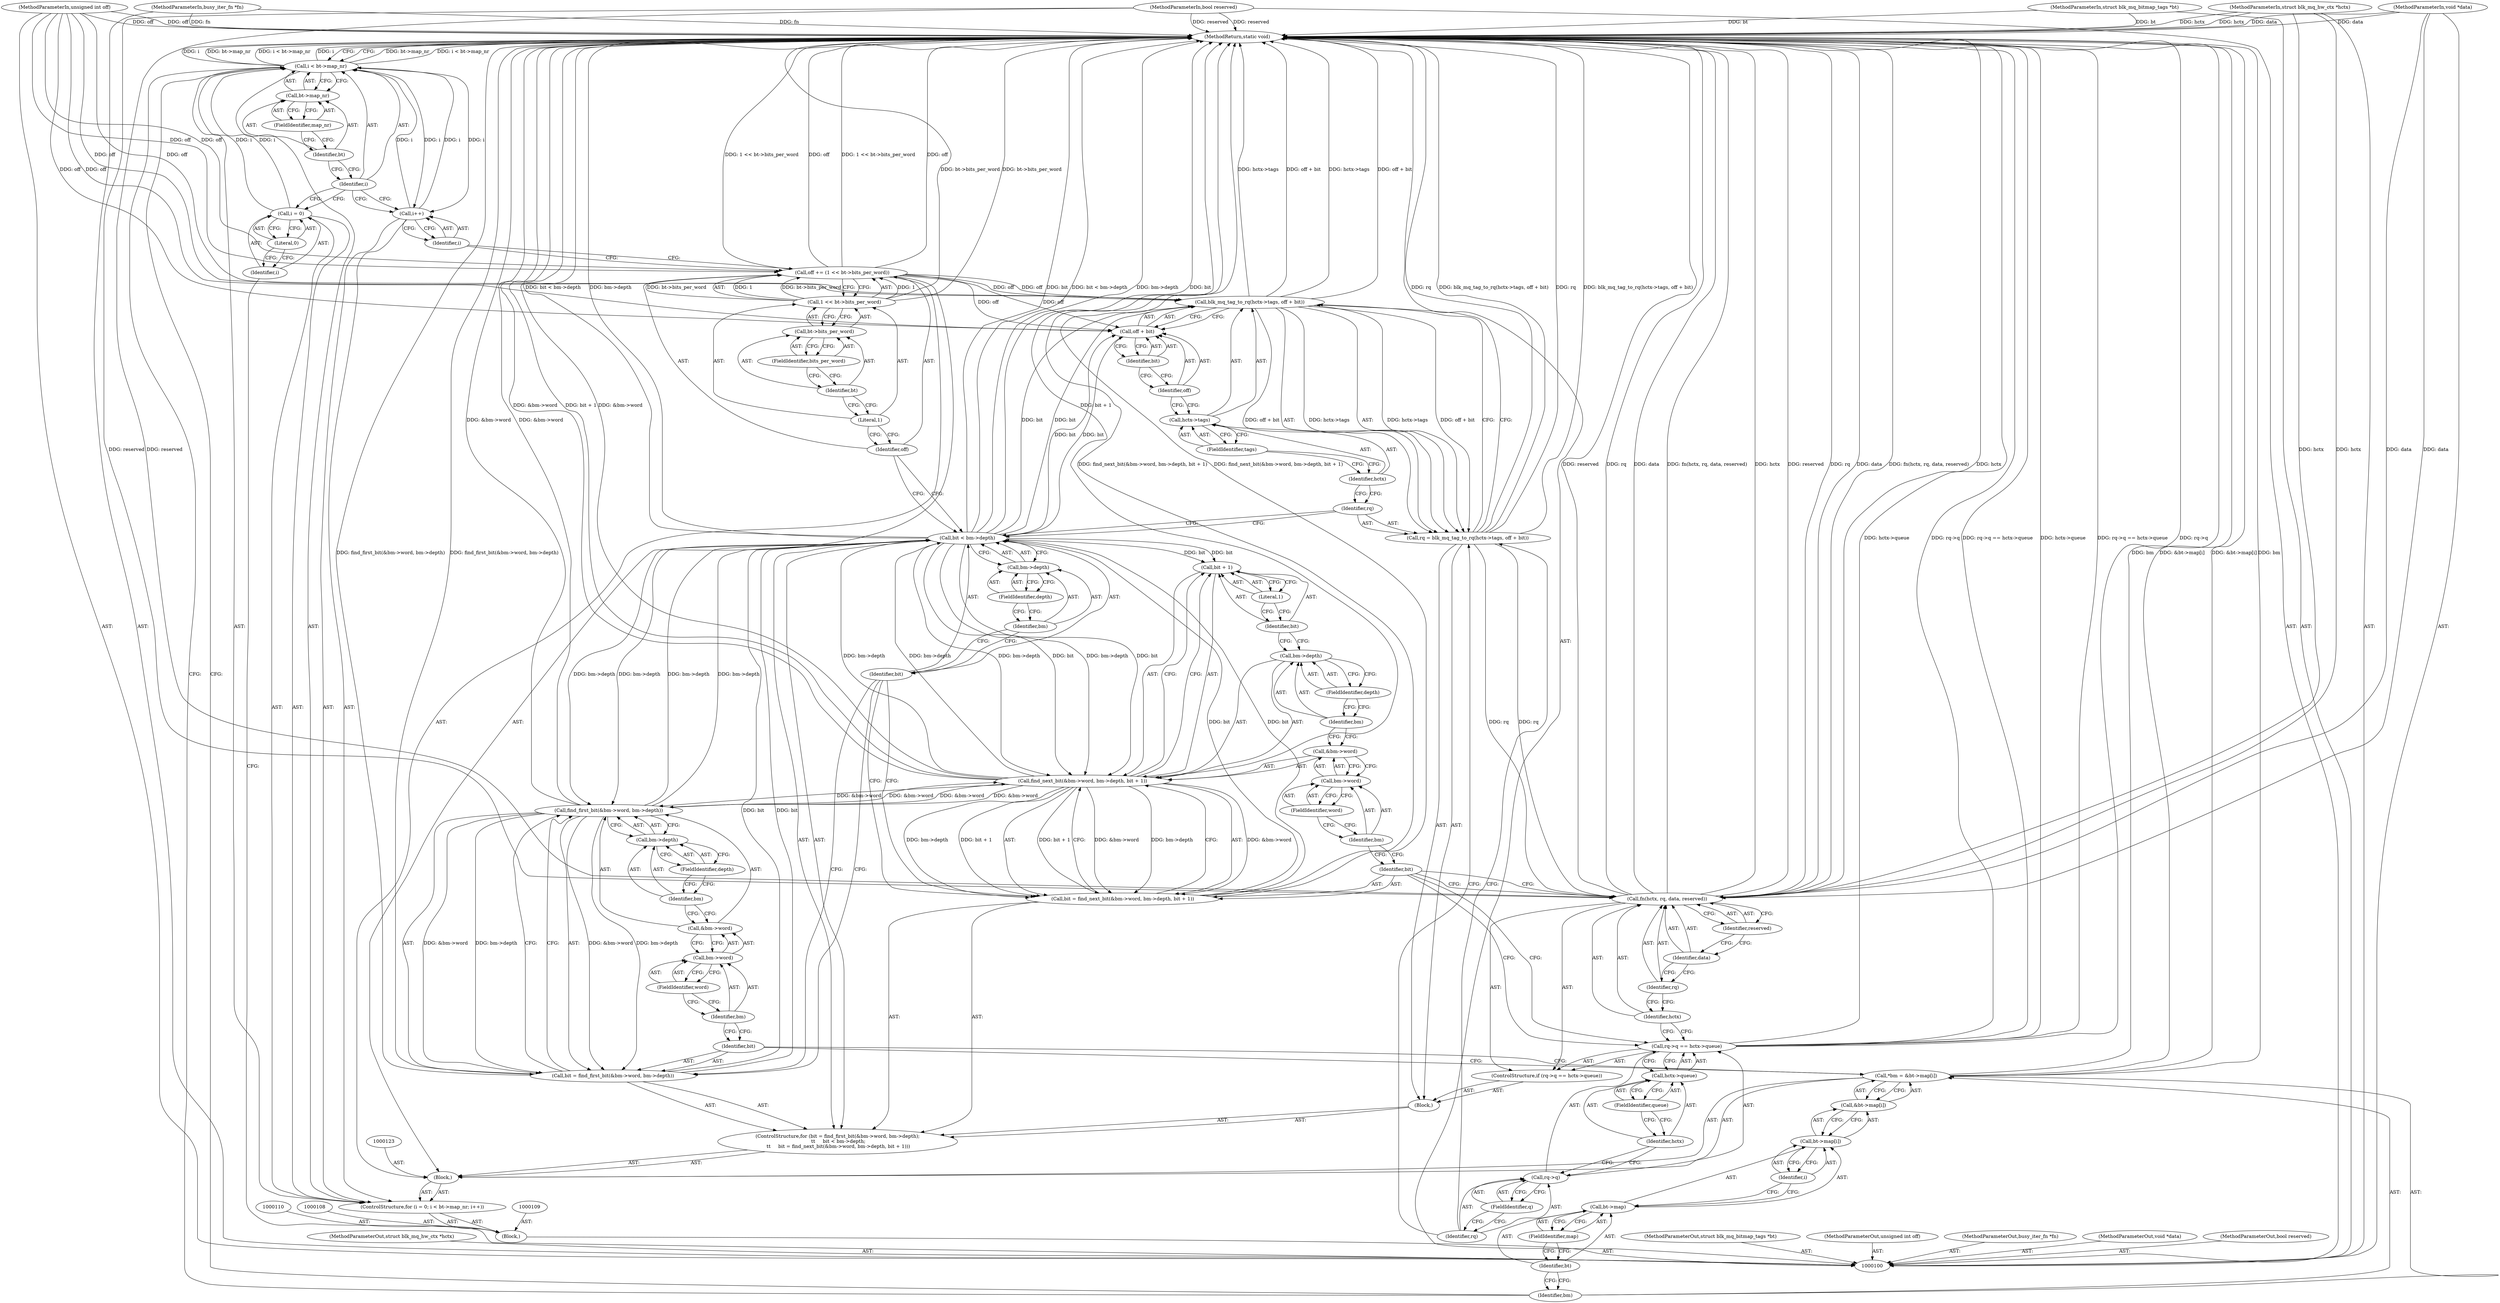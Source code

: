 digraph "1_linux_0048b4837affd153897ed1222283492070027aa9_1" {
"1000191" [label="(MethodReturn,static void)"];
"1000101" [label="(MethodParameterIn,struct blk_mq_hw_ctx *hctx)"];
"1000275" [label="(MethodParameterOut,struct blk_mq_hw_ctx *hctx)"];
"1000135" [label="(Call,find_first_bit(&bm->word, bm->depth))"];
"1000136" [label="(Call,&bm->word)"];
"1000132" [label="(ControlStructure,for (bit = find_first_bit(&bm->word, bm->depth);\n \t\t     bit < bm->depth;\n \t\t     bit = find_next_bit(&bm->word, bm->depth, bit + 1)))"];
"1000137" [label="(Call,bm->word)"];
"1000138" [label="(Identifier,bm)"];
"1000139" [label="(FieldIdentifier,word)"];
"1000140" [label="(Call,bm->depth)"];
"1000141" [label="(Identifier,bm)"];
"1000142" [label="(FieldIdentifier,depth)"];
"1000133" [label="(Call,bit = find_first_bit(&bm->word, bm->depth))"];
"1000134" [label="(Identifier,bit)"];
"1000145" [label="(Call,bm->depth)"];
"1000146" [label="(Identifier,bm)"];
"1000147" [label="(FieldIdentifier,depth)"];
"1000143" [label="(Call,bit < bm->depth)"];
"1000144" [label="(Identifier,bit)"];
"1000150" [label="(Call,find_next_bit(&bm->word, bm->depth, bit + 1))"];
"1000151" [label="(Call,&bm->word)"];
"1000152" [label="(Call,bm->word)"];
"1000153" [label="(Identifier,bm)"];
"1000154" [label="(FieldIdentifier,word)"];
"1000155" [label="(Call,bm->depth)"];
"1000156" [label="(Identifier,bm)"];
"1000157" [label="(FieldIdentifier,depth)"];
"1000158" [label="(Call,bit + 1)"];
"1000159" [label="(Identifier,bit)"];
"1000160" [label="(Literal,1)"];
"1000161" [label="(Block,)"];
"1000148" [label="(Call,bit = find_next_bit(&bm->word, bm->depth, bit + 1))"];
"1000149" [label="(Identifier,bit)"];
"1000164" [label="(Call,blk_mq_tag_to_rq(hctx->tags, off + bit))"];
"1000165" [label="(Call,hctx->tags)"];
"1000166" [label="(Identifier,hctx)"];
"1000167" [label="(FieldIdentifier,tags)"];
"1000168" [label="(Call,off + bit)"];
"1000169" [label="(Identifier,off)"];
"1000170" [label="(Identifier,bit)"];
"1000162" [label="(Call,rq = blk_mq_tag_to_rq(hctx->tags, off + bit))"];
"1000163" [label="(Identifier,rq)"];
"1000175" [label="(FieldIdentifier,q)"];
"1000176" [label="(Call,hctx->queue)"];
"1000177" [label="(Identifier,hctx)"];
"1000178" [label="(FieldIdentifier,queue)"];
"1000171" [label="(ControlStructure,if (rq->q == hctx->queue))"];
"1000172" [label="(Call,rq->q == hctx->queue)"];
"1000173" [label="(Call,rq->q)"];
"1000174" [label="(Identifier,rq)"];
"1000181" [label="(Identifier,rq)"];
"1000182" [label="(Identifier,data)"];
"1000183" [label="(Identifier,reserved)"];
"1000179" [label="(Call,fn(hctx, rq, data, reserved))"];
"1000180" [label="(Identifier,hctx)"];
"1000186" [label="(Call,1 << bt->bits_per_word)"];
"1000187" [label="(Literal,1)"];
"1000188" [label="(Call,bt->bits_per_word)"];
"1000189" [label="(Identifier,bt)"];
"1000190" [label="(FieldIdentifier,bits_per_word)"];
"1000184" [label="(Call,off += (1 << bt->bits_per_word))"];
"1000185" [label="(Identifier,off)"];
"1000102" [label="(MethodParameterIn,struct blk_mq_bitmap_tags *bt)"];
"1000276" [label="(MethodParameterOut,struct blk_mq_bitmap_tags *bt)"];
"1000103" [label="(MethodParameterIn,unsigned int off)"];
"1000277" [label="(MethodParameterOut,unsigned int off)"];
"1000104" [label="(MethodParameterIn,busy_iter_fn *fn)"];
"1000278" [label="(MethodParameterOut,busy_iter_fn *fn)"];
"1000105" [label="(MethodParameterIn,void *data)"];
"1000279" [label="(MethodParameterOut,void *data)"];
"1000106" [label="(MethodParameterIn,bool reserved)"];
"1000280" [label="(MethodParameterOut,bool reserved)"];
"1000107" [label="(Block,)"];
"1000111" [label="(ControlStructure,for (i = 0; i < bt->map_nr; i++))"];
"1000114" [label="(Literal,0)"];
"1000115" [label="(Call,i < bt->map_nr)"];
"1000116" [label="(Identifier,i)"];
"1000117" [label="(Call,bt->map_nr)"];
"1000118" [label="(Identifier,bt)"];
"1000119" [label="(FieldIdentifier,map_nr)"];
"1000120" [label="(Call,i++)"];
"1000121" [label="(Identifier,i)"];
"1000112" [label="(Call,i = 0)"];
"1000113" [label="(Identifier,i)"];
"1000122" [label="(Block,)"];
"1000124" [label="(Call,*bm = &bt->map[i])"];
"1000125" [label="(Identifier,bm)"];
"1000126" [label="(Call,&bt->map[i])"];
"1000127" [label="(Call,bt->map[i])"];
"1000128" [label="(Call,bt->map)"];
"1000129" [label="(Identifier,bt)"];
"1000130" [label="(FieldIdentifier,map)"];
"1000131" [label="(Identifier,i)"];
"1000191" -> "1000100"  [label="AST: "];
"1000191" -> "1000115"  [label="CFG: "];
"1000172" -> "1000191"  [label="DDG: rq->q == hctx->queue"];
"1000172" -> "1000191"  [label="DDG: hctx->queue"];
"1000172" -> "1000191"  [label="DDG: rq->q"];
"1000124" -> "1000191"  [label="DDG: bm"];
"1000124" -> "1000191"  [label="DDG: &bt->map[i]"];
"1000184" -> "1000191"  [label="DDG: off"];
"1000184" -> "1000191"  [label="DDG: 1 << bt->bits_per_word"];
"1000150" -> "1000191"  [label="DDG: &bm->word"];
"1000150" -> "1000191"  [label="DDG: bit + 1"];
"1000105" -> "1000191"  [label="DDG: data"];
"1000179" -> "1000191"  [label="DDG: rq"];
"1000179" -> "1000191"  [label="DDG: data"];
"1000179" -> "1000191"  [label="DDG: fn(hctx, rq, data, reserved)"];
"1000179" -> "1000191"  [label="DDG: hctx"];
"1000179" -> "1000191"  [label="DDG: reserved"];
"1000148" -> "1000191"  [label="DDG: find_next_bit(&bm->word, bm->depth, bit + 1)"];
"1000106" -> "1000191"  [label="DDG: reserved"];
"1000186" -> "1000191"  [label="DDG: bt->bits_per_word"];
"1000115" -> "1000191"  [label="DDG: bt->map_nr"];
"1000115" -> "1000191"  [label="DDG: i < bt->map_nr"];
"1000115" -> "1000191"  [label="DDG: i"];
"1000164" -> "1000191"  [label="DDG: off + bit"];
"1000164" -> "1000191"  [label="DDG: hctx->tags"];
"1000162" -> "1000191"  [label="DDG: blk_mq_tag_to_rq(hctx->tags, off + bit)"];
"1000162" -> "1000191"  [label="DDG: rq"];
"1000104" -> "1000191"  [label="DDG: fn"];
"1000143" -> "1000191"  [label="DDG: bit"];
"1000143" -> "1000191"  [label="DDG: bit < bm->depth"];
"1000143" -> "1000191"  [label="DDG: bm->depth"];
"1000103" -> "1000191"  [label="DDG: off"];
"1000102" -> "1000191"  [label="DDG: bt"];
"1000133" -> "1000191"  [label="DDG: find_first_bit(&bm->word, bm->depth)"];
"1000101" -> "1000191"  [label="DDG: hctx"];
"1000135" -> "1000191"  [label="DDG: &bm->word"];
"1000101" -> "1000100"  [label="AST: "];
"1000101" -> "1000191"  [label="DDG: hctx"];
"1000101" -> "1000179"  [label="DDG: hctx"];
"1000275" -> "1000100"  [label="AST: "];
"1000135" -> "1000133"  [label="AST: "];
"1000135" -> "1000140"  [label="CFG: "];
"1000136" -> "1000135"  [label="AST: "];
"1000140" -> "1000135"  [label="AST: "];
"1000133" -> "1000135"  [label="CFG: "];
"1000135" -> "1000191"  [label="DDG: &bm->word"];
"1000135" -> "1000133"  [label="DDG: &bm->word"];
"1000135" -> "1000133"  [label="DDG: bm->depth"];
"1000150" -> "1000135"  [label="DDG: &bm->word"];
"1000143" -> "1000135"  [label="DDG: bm->depth"];
"1000135" -> "1000143"  [label="DDG: bm->depth"];
"1000135" -> "1000150"  [label="DDG: &bm->word"];
"1000136" -> "1000135"  [label="AST: "];
"1000136" -> "1000137"  [label="CFG: "];
"1000137" -> "1000136"  [label="AST: "];
"1000141" -> "1000136"  [label="CFG: "];
"1000132" -> "1000122"  [label="AST: "];
"1000133" -> "1000132"  [label="AST: "];
"1000143" -> "1000132"  [label="AST: "];
"1000148" -> "1000132"  [label="AST: "];
"1000161" -> "1000132"  [label="AST: "];
"1000137" -> "1000136"  [label="AST: "];
"1000137" -> "1000139"  [label="CFG: "];
"1000138" -> "1000137"  [label="AST: "];
"1000139" -> "1000137"  [label="AST: "];
"1000136" -> "1000137"  [label="CFG: "];
"1000138" -> "1000137"  [label="AST: "];
"1000138" -> "1000134"  [label="CFG: "];
"1000139" -> "1000138"  [label="CFG: "];
"1000139" -> "1000137"  [label="AST: "];
"1000139" -> "1000138"  [label="CFG: "];
"1000137" -> "1000139"  [label="CFG: "];
"1000140" -> "1000135"  [label="AST: "];
"1000140" -> "1000142"  [label="CFG: "];
"1000141" -> "1000140"  [label="AST: "];
"1000142" -> "1000140"  [label="AST: "];
"1000135" -> "1000140"  [label="CFG: "];
"1000141" -> "1000140"  [label="AST: "];
"1000141" -> "1000136"  [label="CFG: "];
"1000142" -> "1000141"  [label="CFG: "];
"1000142" -> "1000140"  [label="AST: "];
"1000142" -> "1000141"  [label="CFG: "];
"1000140" -> "1000142"  [label="CFG: "];
"1000133" -> "1000132"  [label="AST: "];
"1000133" -> "1000135"  [label="CFG: "];
"1000134" -> "1000133"  [label="AST: "];
"1000135" -> "1000133"  [label="AST: "];
"1000144" -> "1000133"  [label="CFG: "];
"1000133" -> "1000191"  [label="DDG: find_first_bit(&bm->word, bm->depth)"];
"1000135" -> "1000133"  [label="DDG: &bm->word"];
"1000135" -> "1000133"  [label="DDG: bm->depth"];
"1000133" -> "1000143"  [label="DDG: bit"];
"1000134" -> "1000133"  [label="AST: "];
"1000134" -> "1000124"  [label="CFG: "];
"1000138" -> "1000134"  [label="CFG: "];
"1000145" -> "1000143"  [label="AST: "];
"1000145" -> "1000147"  [label="CFG: "];
"1000146" -> "1000145"  [label="AST: "];
"1000147" -> "1000145"  [label="AST: "];
"1000143" -> "1000145"  [label="CFG: "];
"1000146" -> "1000145"  [label="AST: "];
"1000146" -> "1000144"  [label="CFG: "];
"1000147" -> "1000146"  [label="CFG: "];
"1000147" -> "1000145"  [label="AST: "];
"1000147" -> "1000146"  [label="CFG: "];
"1000145" -> "1000147"  [label="CFG: "];
"1000143" -> "1000132"  [label="AST: "];
"1000143" -> "1000145"  [label="CFG: "];
"1000144" -> "1000143"  [label="AST: "];
"1000145" -> "1000143"  [label="AST: "];
"1000163" -> "1000143"  [label="CFG: "];
"1000185" -> "1000143"  [label="CFG: "];
"1000143" -> "1000191"  [label="DDG: bit"];
"1000143" -> "1000191"  [label="DDG: bit < bm->depth"];
"1000143" -> "1000191"  [label="DDG: bm->depth"];
"1000143" -> "1000135"  [label="DDG: bm->depth"];
"1000133" -> "1000143"  [label="DDG: bit"];
"1000148" -> "1000143"  [label="DDG: bit"];
"1000135" -> "1000143"  [label="DDG: bm->depth"];
"1000150" -> "1000143"  [label="DDG: bm->depth"];
"1000143" -> "1000150"  [label="DDG: bm->depth"];
"1000143" -> "1000150"  [label="DDG: bit"];
"1000143" -> "1000158"  [label="DDG: bit"];
"1000143" -> "1000164"  [label="DDG: bit"];
"1000143" -> "1000168"  [label="DDG: bit"];
"1000144" -> "1000143"  [label="AST: "];
"1000144" -> "1000133"  [label="CFG: "];
"1000144" -> "1000148"  [label="CFG: "];
"1000146" -> "1000144"  [label="CFG: "];
"1000150" -> "1000148"  [label="AST: "];
"1000150" -> "1000158"  [label="CFG: "];
"1000151" -> "1000150"  [label="AST: "];
"1000155" -> "1000150"  [label="AST: "];
"1000158" -> "1000150"  [label="AST: "];
"1000148" -> "1000150"  [label="CFG: "];
"1000150" -> "1000191"  [label="DDG: &bm->word"];
"1000150" -> "1000191"  [label="DDG: bit + 1"];
"1000150" -> "1000135"  [label="DDG: &bm->word"];
"1000150" -> "1000143"  [label="DDG: bm->depth"];
"1000150" -> "1000148"  [label="DDG: &bm->word"];
"1000150" -> "1000148"  [label="DDG: bm->depth"];
"1000150" -> "1000148"  [label="DDG: bit + 1"];
"1000135" -> "1000150"  [label="DDG: &bm->word"];
"1000143" -> "1000150"  [label="DDG: bm->depth"];
"1000143" -> "1000150"  [label="DDG: bit"];
"1000151" -> "1000150"  [label="AST: "];
"1000151" -> "1000152"  [label="CFG: "];
"1000152" -> "1000151"  [label="AST: "];
"1000156" -> "1000151"  [label="CFG: "];
"1000152" -> "1000151"  [label="AST: "];
"1000152" -> "1000154"  [label="CFG: "];
"1000153" -> "1000152"  [label="AST: "];
"1000154" -> "1000152"  [label="AST: "];
"1000151" -> "1000152"  [label="CFG: "];
"1000153" -> "1000152"  [label="AST: "];
"1000153" -> "1000149"  [label="CFG: "];
"1000154" -> "1000153"  [label="CFG: "];
"1000154" -> "1000152"  [label="AST: "];
"1000154" -> "1000153"  [label="CFG: "];
"1000152" -> "1000154"  [label="CFG: "];
"1000155" -> "1000150"  [label="AST: "];
"1000155" -> "1000157"  [label="CFG: "];
"1000156" -> "1000155"  [label="AST: "];
"1000157" -> "1000155"  [label="AST: "];
"1000159" -> "1000155"  [label="CFG: "];
"1000156" -> "1000155"  [label="AST: "];
"1000156" -> "1000151"  [label="CFG: "];
"1000157" -> "1000156"  [label="CFG: "];
"1000157" -> "1000155"  [label="AST: "];
"1000157" -> "1000156"  [label="CFG: "];
"1000155" -> "1000157"  [label="CFG: "];
"1000158" -> "1000150"  [label="AST: "];
"1000158" -> "1000160"  [label="CFG: "];
"1000159" -> "1000158"  [label="AST: "];
"1000160" -> "1000158"  [label="AST: "];
"1000150" -> "1000158"  [label="CFG: "];
"1000143" -> "1000158"  [label="DDG: bit"];
"1000159" -> "1000158"  [label="AST: "];
"1000159" -> "1000155"  [label="CFG: "];
"1000160" -> "1000159"  [label="CFG: "];
"1000160" -> "1000158"  [label="AST: "];
"1000160" -> "1000159"  [label="CFG: "];
"1000158" -> "1000160"  [label="CFG: "];
"1000161" -> "1000132"  [label="AST: "];
"1000162" -> "1000161"  [label="AST: "];
"1000171" -> "1000161"  [label="AST: "];
"1000148" -> "1000132"  [label="AST: "];
"1000148" -> "1000150"  [label="CFG: "];
"1000149" -> "1000148"  [label="AST: "];
"1000150" -> "1000148"  [label="AST: "];
"1000144" -> "1000148"  [label="CFG: "];
"1000148" -> "1000191"  [label="DDG: find_next_bit(&bm->word, bm->depth, bit + 1)"];
"1000148" -> "1000143"  [label="DDG: bit"];
"1000150" -> "1000148"  [label="DDG: &bm->word"];
"1000150" -> "1000148"  [label="DDG: bm->depth"];
"1000150" -> "1000148"  [label="DDG: bit + 1"];
"1000149" -> "1000148"  [label="AST: "];
"1000149" -> "1000179"  [label="CFG: "];
"1000149" -> "1000172"  [label="CFG: "];
"1000153" -> "1000149"  [label="CFG: "];
"1000164" -> "1000162"  [label="AST: "];
"1000164" -> "1000168"  [label="CFG: "];
"1000165" -> "1000164"  [label="AST: "];
"1000168" -> "1000164"  [label="AST: "];
"1000162" -> "1000164"  [label="CFG: "];
"1000164" -> "1000191"  [label="DDG: off + bit"];
"1000164" -> "1000191"  [label="DDG: hctx->tags"];
"1000164" -> "1000162"  [label="DDG: hctx->tags"];
"1000164" -> "1000162"  [label="DDG: off + bit"];
"1000184" -> "1000164"  [label="DDG: off"];
"1000103" -> "1000164"  [label="DDG: off"];
"1000143" -> "1000164"  [label="DDG: bit"];
"1000165" -> "1000164"  [label="AST: "];
"1000165" -> "1000167"  [label="CFG: "];
"1000166" -> "1000165"  [label="AST: "];
"1000167" -> "1000165"  [label="AST: "];
"1000169" -> "1000165"  [label="CFG: "];
"1000166" -> "1000165"  [label="AST: "];
"1000166" -> "1000163"  [label="CFG: "];
"1000167" -> "1000166"  [label="CFG: "];
"1000167" -> "1000165"  [label="AST: "];
"1000167" -> "1000166"  [label="CFG: "];
"1000165" -> "1000167"  [label="CFG: "];
"1000168" -> "1000164"  [label="AST: "];
"1000168" -> "1000170"  [label="CFG: "];
"1000169" -> "1000168"  [label="AST: "];
"1000170" -> "1000168"  [label="AST: "];
"1000164" -> "1000168"  [label="CFG: "];
"1000184" -> "1000168"  [label="DDG: off"];
"1000103" -> "1000168"  [label="DDG: off"];
"1000143" -> "1000168"  [label="DDG: bit"];
"1000169" -> "1000168"  [label="AST: "];
"1000169" -> "1000165"  [label="CFG: "];
"1000170" -> "1000169"  [label="CFG: "];
"1000170" -> "1000168"  [label="AST: "];
"1000170" -> "1000169"  [label="CFG: "];
"1000168" -> "1000170"  [label="CFG: "];
"1000162" -> "1000161"  [label="AST: "];
"1000162" -> "1000164"  [label="CFG: "];
"1000163" -> "1000162"  [label="AST: "];
"1000164" -> "1000162"  [label="AST: "];
"1000174" -> "1000162"  [label="CFG: "];
"1000162" -> "1000191"  [label="DDG: blk_mq_tag_to_rq(hctx->tags, off + bit)"];
"1000162" -> "1000191"  [label="DDG: rq"];
"1000164" -> "1000162"  [label="DDG: hctx->tags"];
"1000164" -> "1000162"  [label="DDG: off + bit"];
"1000162" -> "1000179"  [label="DDG: rq"];
"1000163" -> "1000162"  [label="AST: "];
"1000163" -> "1000143"  [label="CFG: "];
"1000166" -> "1000163"  [label="CFG: "];
"1000175" -> "1000173"  [label="AST: "];
"1000175" -> "1000174"  [label="CFG: "];
"1000173" -> "1000175"  [label="CFG: "];
"1000176" -> "1000172"  [label="AST: "];
"1000176" -> "1000178"  [label="CFG: "];
"1000177" -> "1000176"  [label="AST: "];
"1000178" -> "1000176"  [label="AST: "];
"1000172" -> "1000176"  [label="CFG: "];
"1000177" -> "1000176"  [label="AST: "];
"1000177" -> "1000173"  [label="CFG: "];
"1000178" -> "1000177"  [label="CFG: "];
"1000178" -> "1000176"  [label="AST: "];
"1000178" -> "1000177"  [label="CFG: "];
"1000176" -> "1000178"  [label="CFG: "];
"1000171" -> "1000161"  [label="AST: "];
"1000172" -> "1000171"  [label="AST: "];
"1000179" -> "1000171"  [label="AST: "];
"1000172" -> "1000171"  [label="AST: "];
"1000172" -> "1000176"  [label="CFG: "];
"1000173" -> "1000172"  [label="AST: "];
"1000176" -> "1000172"  [label="AST: "];
"1000180" -> "1000172"  [label="CFG: "];
"1000149" -> "1000172"  [label="CFG: "];
"1000172" -> "1000191"  [label="DDG: rq->q == hctx->queue"];
"1000172" -> "1000191"  [label="DDG: hctx->queue"];
"1000172" -> "1000191"  [label="DDG: rq->q"];
"1000173" -> "1000172"  [label="AST: "];
"1000173" -> "1000175"  [label="CFG: "];
"1000174" -> "1000173"  [label="AST: "];
"1000175" -> "1000173"  [label="AST: "];
"1000177" -> "1000173"  [label="CFG: "];
"1000174" -> "1000173"  [label="AST: "];
"1000174" -> "1000162"  [label="CFG: "];
"1000175" -> "1000174"  [label="CFG: "];
"1000181" -> "1000179"  [label="AST: "];
"1000181" -> "1000180"  [label="CFG: "];
"1000182" -> "1000181"  [label="CFG: "];
"1000182" -> "1000179"  [label="AST: "];
"1000182" -> "1000181"  [label="CFG: "];
"1000183" -> "1000182"  [label="CFG: "];
"1000183" -> "1000179"  [label="AST: "];
"1000183" -> "1000182"  [label="CFG: "];
"1000179" -> "1000183"  [label="CFG: "];
"1000179" -> "1000171"  [label="AST: "];
"1000179" -> "1000183"  [label="CFG: "];
"1000180" -> "1000179"  [label="AST: "];
"1000181" -> "1000179"  [label="AST: "];
"1000182" -> "1000179"  [label="AST: "];
"1000183" -> "1000179"  [label="AST: "];
"1000149" -> "1000179"  [label="CFG: "];
"1000179" -> "1000191"  [label="DDG: rq"];
"1000179" -> "1000191"  [label="DDG: data"];
"1000179" -> "1000191"  [label="DDG: fn(hctx, rq, data, reserved)"];
"1000179" -> "1000191"  [label="DDG: hctx"];
"1000179" -> "1000191"  [label="DDG: reserved"];
"1000101" -> "1000179"  [label="DDG: hctx"];
"1000162" -> "1000179"  [label="DDG: rq"];
"1000105" -> "1000179"  [label="DDG: data"];
"1000106" -> "1000179"  [label="DDG: reserved"];
"1000180" -> "1000179"  [label="AST: "];
"1000180" -> "1000172"  [label="CFG: "];
"1000181" -> "1000180"  [label="CFG: "];
"1000186" -> "1000184"  [label="AST: "];
"1000186" -> "1000188"  [label="CFG: "];
"1000187" -> "1000186"  [label="AST: "];
"1000188" -> "1000186"  [label="AST: "];
"1000184" -> "1000186"  [label="CFG: "];
"1000186" -> "1000191"  [label="DDG: bt->bits_per_word"];
"1000186" -> "1000184"  [label="DDG: 1"];
"1000186" -> "1000184"  [label="DDG: bt->bits_per_word"];
"1000187" -> "1000186"  [label="AST: "];
"1000187" -> "1000185"  [label="CFG: "];
"1000189" -> "1000187"  [label="CFG: "];
"1000188" -> "1000186"  [label="AST: "];
"1000188" -> "1000190"  [label="CFG: "];
"1000189" -> "1000188"  [label="AST: "];
"1000190" -> "1000188"  [label="AST: "];
"1000186" -> "1000188"  [label="CFG: "];
"1000189" -> "1000188"  [label="AST: "];
"1000189" -> "1000187"  [label="CFG: "];
"1000190" -> "1000189"  [label="CFG: "];
"1000190" -> "1000188"  [label="AST: "];
"1000190" -> "1000189"  [label="CFG: "];
"1000188" -> "1000190"  [label="CFG: "];
"1000184" -> "1000122"  [label="AST: "];
"1000184" -> "1000186"  [label="CFG: "];
"1000185" -> "1000184"  [label="AST: "];
"1000186" -> "1000184"  [label="AST: "];
"1000121" -> "1000184"  [label="CFG: "];
"1000184" -> "1000191"  [label="DDG: off"];
"1000184" -> "1000191"  [label="DDG: 1 << bt->bits_per_word"];
"1000184" -> "1000164"  [label="DDG: off"];
"1000184" -> "1000168"  [label="DDG: off"];
"1000186" -> "1000184"  [label="DDG: 1"];
"1000186" -> "1000184"  [label="DDG: bt->bits_per_word"];
"1000103" -> "1000184"  [label="DDG: off"];
"1000185" -> "1000184"  [label="AST: "];
"1000185" -> "1000143"  [label="CFG: "];
"1000187" -> "1000185"  [label="CFG: "];
"1000102" -> "1000100"  [label="AST: "];
"1000102" -> "1000191"  [label="DDG: bt"];
"1000276" -> "1000100"  [label="AST: "];
"1000103" -> "1000100"  [label="AST: "];
"1000103" -> "1000191"  [label="DDG: off"];
"1000103" -> "1000164"  [label="DDG: off"];
"1000103" -> "1000168"  [label="DDG: off"];
"1000103" -> "1000184"  [label="DDG: off"];
"1000277" -> "1000100"  [label="AST: "];
"1000104" -> "1000100"  [label="AST: "];
"1000104" -> "1000191"  [label="DDG: fn"];
"1000278" -> "1000100"  [label="AST: "];
"1000105" -> "1000100"  [label="AST: "];
"1000105" -> "1000191"  [label="DDG: data"];
"1000105" -> "1000179"  [label="DDG: data"];
"1000279" -> "1000100"  [label="AST: "];
"1000106" -> "1000100"  [label="AST: "];
"1000106" -> "1000191"  [label="DDG: reserved"];
"1000106" -> "1000179"  [label="DDG: reserved"];
"1000280" -> "1000100"  [label="AST: "];
"1000107" -> "1000100"  [label="AST: "];
"1000108" -> "1000107"  [label="AST: "];
"1000109" -> "1000107"  [label="AST: "];
"1000110" -> "1000107"  [label="AST: "];
"1000111" -> "1000107"  [label="AST: "];
"1000111" -> "1000107"  [label="AST: "];
"1000112" -> "1000111"  [label="AST: "];
"1000115" -> "1000111"  [label="AST: "];
"1000120" -> "1000111"  [label="AST: "];
"1000122" -> "1000111"  [label="AST: "];
"1000114" -> "1000112"  [label="AST: "];
"1000114" -> "1000113"  [label="CFG: "];
"1000112" -> "1000114"  [label="CFG: "];
"1000115" -> "1000111"  [label="AST: "];
"1000115" -> "1000117"  [label="CFG: "];
"1000116" -> "1000115"  [label="AST: "];
"1000117" -> "1000115"  [label="AST: "];
"1000125" -> "1000115"  [label="CFG: "];
"1000191" -> "1000115"  [label="CFG: "];
"1000115" -> "1000191"  [label="DDG: bt->map_nr"];
"1000115" -> "1000191"  [label="DDG: i < bt->map_nr"];
"1000115" -> "1000191"  [label="DDG: i"];
"1000120" -> "1000115"  [label="DDG: i"];
"1000112" -> "1000115"  [label="DDG: i"];
"1000115" -> "1000120"  [label="DDG: i"];
"1000116" -> "1000115"  [label="AST: "];
"1000116" -> "1000112"  [label="CFG: "];
"1000116" -> "1000120"  [label="CFG: "];
"1000118" -> "1000116"  [label="CFG: "];
"1000117" -> "1000115"  [label="AST: "];
"1000117" -> "1000119"  [label="CFG: "];
"1000118" -> "1000117"  [label="AST: "];
"1000119" -> "1000117"  [label="AST: "];
"1000115" -> "1000117"  [label="CFG: "];
"1000118" -> "1000117"  [label="AST: "];
"1000118" -> "1000116"  [label="CFG: "];
"1000119" -> "1000118"  [label="CFG: "];
"1000119" -> "1000117"  [label="AST: "];
"1000119" -> "1000118"  [label="CFG: "];
"1000117" -> "1000119"  [label="CFG: "];
"1000120" -> "1000111"  [label="AST: "];
"1000120" -> "1000121"  [label="CFG: "];
"1000121" -> "1000120"  [label="AST: "];
"1000116" -> "1000120"  [label="CFG: "];
"1000120" -> "1000115"  [label="DDG: i"];
"1000115" -> "1000120"  [label="DDG: i"];
"1000121" -> "1000120"  [label="AST: "];
"1000121" -> "1000184"  [label="CFG: "];
"1000120" -> "1000121"  [label="CFG: "];
"1000112" -> "1000111"  [label="AST: "];
"1000112" -> "1000114"  [label="CFG: "];
"1000113" -> "1000112"  [label="AST: "];
"1000114" -> "1000112"  [label="AST: "];
"1000116" -> "1000112"  [label="CFG: "];
"1000112" -> "1000115"  [label="DDG: i"];
"1000113" -> "1000112"  [label="AST: "];
"1000113" -> "1000100"  [label="CFG: "];
"1000114" -> "1000113"  [label="CFG: "];
"1000122" -> "1000111"  [label="AST: "];
"1000123" -> "1000122"  [label="AST: "];
"1000124" -> "1000122"  [label="AST: "];
"1000132" -> "1000122"  [label="AST: "];
"1000184" -> "1000122"  [label="AST: "];
"1000124" -> "1000122"  [label="AST: "];
"1000124" -> "1000126"  [label="CFG: "];
"1000125" -> "1000124"  [label="AST: "];
"1000126" -> "1000124"  [label="AST: "];
"1000134" -> "1000124"  [label="CFG: "];
"1000124" -> "1000191"  [label="DDG: bm"];
"1000124" -> "1000191"  [label="DDG: &bt->map[i]"];
"1000125" -> "1000124"  [label="AST: "];
"1000125" -> "1000115"  [label="CFG: "];
"1000129" -> "1000125"  [label="CFG: "];
"1000126" -> "1000124"  [label="AST: "];
"1000126" -> "1000127"  [label="CFG: "];
"1000127" -> "1000126"  [label="AST: "];
"1000124" -> "1000126"  [label="CFG: "];
"1000127" -> "1000126"  [label="AST: "];
"1000127" -> "1000131"  [label="CFG: "];
"1000128" -> "1000127"  [label="AST: "];
"1000131" -> "1000127"  [label="AST: "];
"1000126" -> "1000127"  [label="CFG: "];
"1000128" -> "1000127"  [label="AST: "];
"1000128" -> "1000130"  [label="CFG: "];
"1000129" -> "1000128"  [label="AST: "];
"1000130" -> "1000128"  [label="AST: "];
"1000131" -> "1000128"  [label="CFG: "];
"1000129" -> "1000128"  [label="AST: "];
"1000129" -> "1000125"  [label="CFG: "];
"1000130" -> "1000129"  [label="CFG: "];
"1000130" -> "1000128"  [label="AST: "];
"1000130" -> "1000129"  [label="CFG: "];
"1000128" -> "1000130"  [label="CFG: "];
"1000131" -> "1000127"  [label="AST: "];
"1000131" -> "1000128"  [label="CFG: "];
"1000127" -> "1000131"  [label="CFG: "];
}
